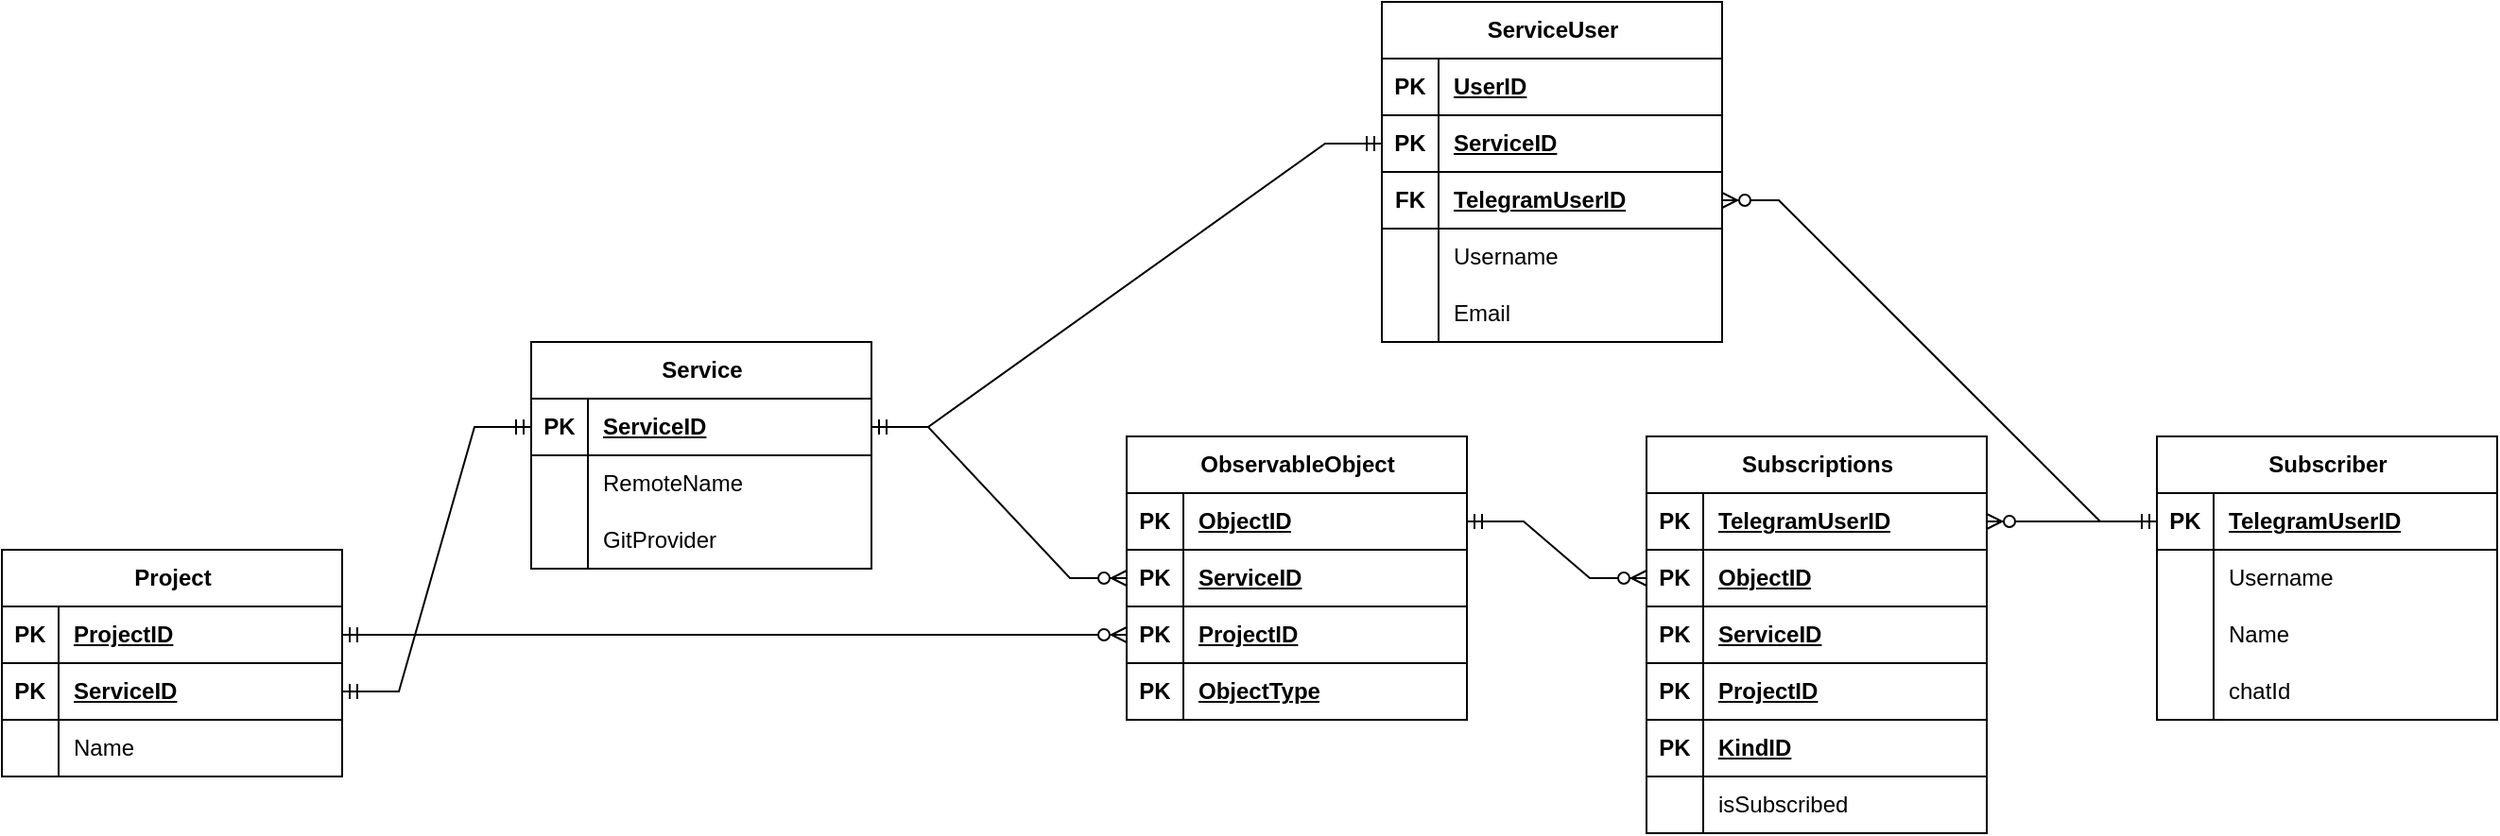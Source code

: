 <mxfile version="26.2.2">
  <diagram id="R2lEEEUBdFMjLlhIrx00" name="Page-1">
    <mxGraphModel dx="1428" dy="841" grid="1" gridSize="10" guides="1" tooltips="1" connect="1" arrows="1" fold="1" page="1" pageScale="1" pageWidth="1654" pageHeight="500" math="0" shadow="0" extFonts="Permanent Marker^https://fonts.googleapis.com/css?family=Permanent+Marker">
      <root>
        <mxCell id="0" />
        <mxCell id="1" parent="0" />
        <mxCell id="gRWNXz6Zee_fJIe8Rk__-1" value="Service" style="shape=table;startSize=30;container=1;collapsible=1;childLayout=tableLayout;fixedRows=1;rowLines=0;fontStyle=1;align=center;resizeLast=1;html=1;" parent="1" vertex="1">
          <mxGeometry x="447" y="210" width="180" height="120" as="geometry" />
        </mxCell>
        <mxCell id="gRWNXz6Zee_fJIe8Rk__-2" value="" style="shape=tableRow;horizontal=0;startSize=0;swimlaneHead=0;swimlaneBody=0;fillColor=none;collapsible=0;dropTarget=0;points=[[0,0.5],[1,0.5]];portConstraint=eastwest;top=0;left=0;right=0;bottom=1;" parent="gRWNXz6Zee_fJIe8Rk__-1" vertex="1">
          <mxGeometry y="30" width="180" height="30" as="geometry" />
        </mxCell>
        <mxCell id="gRWNXz6Zee_fJIe8Rk__-3" value="PK" style="shape=partialRectangle;connectable=0;fillColor=none;top=0;left=0;bottom=0;right=0;fontStyle=1;overflow=hidden;whiteSpace=wrap;html=1;" parent="gRWNXz6Zee_fJIe8Rk__-2" vertex="1">
          <mxGeometry width="30" height="30" as="geometry">
            <mxRectangle width="30" height="30" as="alternateBounds" />
          </mxGeometry>
        </mxCell>
        <mxCell id="gRWNXz6Zee_fJIe8Rk__-4" value="ServiceID" style="shape=partialRectangle;connectable=0;fillColor=none;top=0;left=0;bottom=0;right=0;align=left;spacingLeft=6;fontStyle=5;overflow=hidden;whiteSpace=wrap;html=1;" parent="gRWNXz6Zee_fJIe8Rk__-2" vertex="1">
          <mxGeometry x="30" width="150" height="30" as="geometry">
            <mxRectangle width="150" height="30" as="alternateBounds" />
          </mxGeometry>
        </mxCell>
        <mxCell id="gRWNXz6Zee_fJIe8Rk__-5" value="" style="shape=tableRow;horizontal=0;startSize=0;swimlaneHead=0;swimlaneBody=0;fillColor=none;collapsible=0;dropTarget=0;points=[[0,0.5],[1,0.5]];portConstraint=eastwest;top=0;left=0;right=0;bottom=0;" parent="gRWNXz6Zee_fJIe8Rk__-1" vertex="1">
          <mxGeometry y="60" width="180" height="30" as="geometry" />
        </mxCell>
        <mxCell id="gRWNXz6Zee_fJIe8Rk__-6" value="" style="shape=partialRectangle;connectable=0;fillColor=none;top=0;left=0;bottom=0;right=0;editable=1;overflow=hidden;whiteSpace=wrap;html=1;" parent="gRWNXz6Zee_fJIe8Rk__-5" vertex="1">
          <mxGeometry width="30" height="30" as="geometry">
            <mxRectangle width="30" height="30" as="alternateBounds" />
          </mxGeometry>
        </mxCell>
        <mxCell id="gRWNXz6Zee_fJIe8Rk__-7" value="RemoteName" style="shape=partialRectangle;connectable=0;fillColor=none;top=0;left=0;bottom=0;right=0;align=left;spacingLeft=6;overflow=hidden;whiteSpace=wrap;html=1;" parent="gRWNXz6Zee_fJIe8Rk__-5" vertex="1">
          <mxGeometry x="30" width="150" height="30" as="geometry">
            <mxRectangle width="150" height="30" as="alternateBounds" />
          </mxGeometry>
        </mxCell>
        <mxCell id="5JJE6JdgtN9rh2_Yc2X9-64" style="shape=tableRow;horizontal=0;startSize=0;swimlaneHead=0;swimlaneBody=0;fillColor=none;collapsible=0;dropTarget=0;points=[[0,0.5],[1,0.5]];portConstraint=eastwest;top=0;left=0;right=0;bottom=0;" parent="gRWNXz6Zee_fJIe8Rk__-1" vertex="1">
          <mxGeometry y="90" width="180" height="30" as="geometry" />
        </mxCell>
        <mxCell id="5JJE6JdgtN9rh2_Yc2X9-65" style="shape=partialRectangle;connectable=0;fillColor=none;top=0;left=0;bottom=0;right=0;editable=1;overflow=hidden;whiteSpace=wrap;html=1;" parent="5JJE6JdgtN9rh2_Yc2X9-64" vertex="1">
          <mxGeometry width="30" height="30" as="geometry">
            <mxRectangle width="30" height="30" as="alternateBounds" />
          </mxGeometry>
        </mxCell>
        <mxCell id="5JJE6JdgtN9rh2_Yc2X9-66" value="GitProvider" style="shape=partialRectangle;connectable=0;fillColor=none;top=0;left=0;bottom=0;right=0;align=left;spacingLeft=6;overflow=hidden;whiteSpace=wrap;html=1;" parent="5JJE6JdgtN9rh2_Yc2X9-64" vertex="1">
          <mxGeometry x="30" width="150" height="30" as="geometry">
            <mxRectangle width="150" height="30" as="alternateBounds" />
          </mxGeometry>
        </mxCell>
        <mxCell id="gRWNXz6Zee_fJIe8Rk__-33" value="Subscriber" style="shape=table;startSize=30;container=1;collapsible=1;childLayout=tableLayout;fixedRows=1;rowLines=0;fontStyle=1;align=center;resizeLast=1;html=1;" parent="1" vertex="1">
          <mxGeometry x="1307" y="260" width="180" height="150" as="geometry" />
        </mxCell>
        <mxCell id="gRWNXz6Zee_fJIe8Rk__-34" value="" style="shape=tableRow;horizontal=0;startSize=0;swimlaneHead=0;swimlaneBody=0;fillColor=none;collapsible=0;dropTarget=0;points=[[0,0.5],[1,0.5]];portConstraint=eastwest;top=0;left=0;right=0;bottom=1;" parent="gRWNXz6Zee_fJIe8Rk__-33" vertex="1">
          <mxGeometry y="30" width="180" height="30" as="geometry" />
        </mxCell>
        <mxCell id="gRWNXz6Zee_fJIe8Rk__-35" value="PK" style="shape=partialRectangle;connectable=0;fillColor=none;top=0;left=0;bottom=0;right=0;fontStyle=1;overflow=hidden;whiteSpace=wrap;html=1;" parent="gRWNXz6Zee_fJIe8Rk__-34" vertex="1">
          <mxGeometry width="30" height="30" as="geometry">
            <mxRectangle width="30" height="30" as="alternateBounds" />
          </mxGeometry>
        </mxCell>
        <mxCell id="gRWNXz6Zee_fJIe8Rk__-36" value="TelegramUserID" style="shape=partialRectangle;connectable=0;fillColor=none;top=0;left=0;bottom=0;right=0;align=left;spacingLeft=6;fontStyle=5;overflow=hidden;whiteSpace=wrap;html=1;" parent="gRWNXz6Zee_fJIe8Rk__-34" vertex="1">
          <mxGeometry x="30" width="150" height="30" as="geometry">
            <mxRectangle width="150" height="30" as="alternateBounds" />
          </mxGeometry>
        </mxCell>
        <mxCell id="gRWNXz6Zee_fJIe8Rk__-37" value="" style="shape=tableRow;horizontal=0;startSize=0;swimlaneHead=0;swimlaneBody=0;fillColor=none;collapsible=0;dropTarget=0;points=[[0,0.5],[1,0.5]];portConstraint=eastwest;top=0;left=0;right=0;bottom=0;" parent="gRWNXz6Zee_fJIe8Rk__-33" vertex="1">
          <mxGeometry y="60" width="180" height="30" as="geometry" />
        </mxCell>
        <mxCell id="gRWNXz6Zee_fJIe8Rk__-38" value="" style="shape=partialRectangle;connectable=0;fillColor=none;top=0;left=0;bottom=0;right=0;editable=1;overflow=hidden;whiteSpace=wrap;html=1;" parent="gRWNXz6Zee_fJIe8Rk__-37" vertex="1">
          <mxGeometry width="30" height="30" as="geometry">
            <mxRectangle width="30" height="30" as="alternateBounds" />
          </mxGeometry>
        </mxCell>
        <mxCell id="gRWNXz6Zee_fJIe8Rk__-39" value="Username" style="shape=partialRectangle;connectable=0;fillColor=none;top=0;left=0;bottom=0;right=0;align=left;spacingLeft=6;overflow=hidden;whiteSpace=wrap;html=1;" parent="gRWNXz6Zee_fJIe8Rk__-37" vertex="1">
          <mxGeometry x="30" width="150" height="30" as="geometry">
            <mxRectangle width="150" height="30" as="alternateBounds" />
          </mxGeometry>
        </mxCell>
        <mxCell id="gRWNXz6Zee_fJIe8Rk__-68" style="shape=tableRow;horizontal=0;startSize=0;swimlaneHead=0;swimlaneBody=0;fillColor=none;collapsible=0;dropTarget=0;points=[[0,0.5],[1,0.5]];portConstraint=eastwest;top=0;left=0;right=0;bottom=0;" parent="gRWNXz6Zee_fJIe8Rk__-33" vertex="1">
          <mxGeometry y="90" width="180" height="30" as="geometry" />
        </mxCell>
        <mxCell id="gRWNXz6Zee_fJIe8Rk__-69" style="shape=partialRectangle;connectable=0;fillColor=none;top=0;left=0;bottom=0;right=0;editable=1;overflow=hidden;whiteSpace=wrap;html=1;" parent="gRWNXz6Zee_fJIe8Rk__-68" vertex="1">
          <mxGeometry width="30" height="30" as="geometry">
            <mxRectangle width="30" height="30" as="alternateBounds" />
          </mxGeometry>
        </mxCell>
        <mxCell id="gRWNXz6Zee_fJIe8Rk__-70" value="Name" style="shape=partialRectangle;connectable=0;fillColor=none;top=0;left=0;bottom=0;right=0;align=left;spacingLeft=6;overflow=hidden;whiteSpace=wrap;html=1;" parent="gRWNXz6Zee_fJIe8Rk__-68" vertex="1">
          <mxGeometry x="30" width="150" height="30" as="geometry">
            <mxRectangle width="150" height="30" as="alternateBounds" />
          </mxGeometry>
        </mxCell>
        <mxCell id="5JJE6JdgtN9rh2_Yc2X9-1" style="shape=tableRow;horizontal=0;startSize=0;swimlaneHead=0;swimlaneBody=0;fillColor=none;collapsible=0;dropTarget=0;points=[[0,0.5],[1,0.5]];portConstraint=eastwest;top=0;left=0;right=0;bottom=0;" parent="gRWNXz6Zee_fJIe8Rk__-33" vertex="1">
          <mxGeometry y="120" width="180" height="30" as="geometry" />
        </mxCell>
        <mxCell id="5JJE6JdgtN9rh2_Yc2X9-2" style="shape=partialRectangle;connectable=0;fillColor=none;top=0;left=0;bottom=0;right=0;editable=1;overflow=hidden;whiteSpace=wrap;html=1;" parent="5JJE6JdgtN9rh2_Yc2X9-1" vertex="1">
          <mxGeometry width="30" height="30" as="geometry">
            <mxRectangle width="30" height="30" as="alternateBounds" />
          </mxGeometry>
        </mxCell>
        <mxCell id="5JJE6JdgtN9rh2_Yc2X9-3" value="chatId" style="shape=partialRectangle;connectable=0;fillColor=none;top=0;left=0;bottom=0;right=0;align=left;spacingLeft=6;overflow=hidden;whiteSpace=wrap;html=1;" parent="5JJE6JdgtN9rh2_Yc2X9-1" vertex="1">
          <mxGeometry x="30" width="150" height="30" as="geometry">
            <mxRectangle width="150" height="30" as="alternateBounds" />
          </mxGeometry>
        </mxCell>
        <mxCell id="5JJE6JdgtN9rh2_Yc2X9-42" value="ObservableObject" style="shape=table;startSize=30;container=1;collapsible=1;childLayout=tableLayout;fixedRows=1;rowLines=0;fontStyle=1;align=center;resizeLast=1;html=1;" parent="1" vertex="1">
          <mxGeometry x="762" y="260" width="180" height="150" as="geometry" />
        </mxCell>
        <mxCell id="5JJE6JdgtN9rh2_Yc2X9-43" value="" style="shape=tableRow;horizontal=0;startSize=0;swimlaneHead=0;swimlaneBody=0;fillColor=none;collapsible=0;dropTarget=0;points=[[0,0.5],[1,0.5]];portConstraint=eastwest;top=0;left=0;right=0;bottom=1;" parent="5JJE6JdgtN9rh2_Yc2X9-42" vertex="1">
          <mxGeometry y="30" width="180" height="30" as="geometry" />
        </mxCell>
        <mxCell id="5JJE6JdgtN9rh2_Yc2X9-44" value="PK" style="shape=partialRectangle;connectable=0;fillColor=none;top=0;left=0;bottom=0;right=0;fontStyle=1;overflow=hidden;whiteSpace=wrap;html=1;" parent="5JJE6JdgtN9rh2_Yc2X9-43" vertex="1">
          <mxGeometry width="30" height="30" as="geometry">
            <mxRectangle width="30" height="30" as="alternateBounds" />
          </mxGeometry>
        </mxCell>
        <mxCell id="5JJE6JdgtN9rh2_Yc2X9-45" value="ObjectID" style="shape=partialRectangle;connectable=0;fillColor=none;top=0;left=0;bottom=0;right=0;align=left;spacingLeft=6;fontStyle=5;overflow=hidden;whiteSpace=wrap;html=1;" parent="5JJE6JdgtN9rh2_Yc2X9-43" vertex="1">
          <mxGeometry x="30" width="150" height="30" as="geometry">
            <mxRectangle width="150" height="30" as="alternateBounds" />
          </mxGeometry>
        </mxCell>
        <mxCell id="5JJE6JdgtN9rh2_Yc2X9-55" style="shape=tableRow;horizontal=0;startSize=0;swimlaneHead=0;swimlaneBody=0;fillColor=none;collapsible=0;dropTarget=0;points=[[0,0.5],[1,0.5]];portConstraint=eastwest;top=0;left=0;right=0;bottom=1;" parent="5JJE6JdgtN9rh2_Yc2X9-42" vertex="1">
          <mxGeometry y="60" width="180" height="30" as="geometry" />
        </mxCell>
        <mxCell id="5JJE6JdgtN9rh2_Yc2X9-56" value="PK" style="shape=partialRectangle;connectable=0;fillColor=none;top=0;left=0;bottom=0;right=0;fontStyle=1;overflow=hidden;whiteSpace=wrap;html=1;" parent="5JJE6JdgtN9rh2_Yc2X9-55" vertex="1">
          <mxGeometry width="30" height="30" as="geometry">
            <mxRectangle width="30" height="30" as="alternateBounds" />
          </mxGeometry>
        </mxCell>
        <mxCell id="5JJE6JdgtN9rh2_Yc2X9-57" value="ServiceID" style="shape=partialRectangle;connectable=0;fillColor=none;top=0;left=0;bottom=0;right=0;align=left;spacingLeft=6;fontStyle=5;overflow=hidden;whiteSpace=wrap;html=1;" parent="5JJE6JdgtN9rh2_Yc2X9-55" vertex="1">
          <mxGeometry x="30" width="150" height="30" as="geometry">
            <mxRectangle width="150" height="30" as="alternateBounds" />
          </mxGeometry>
        </mxCell>
        <mxCell id="5JJE6JdgtN9rh2_Yc2X9-58" style="shape=tableRow;horizontal=0;startSize=0;swimlaneHead=0;swimlaneBody=0;fillColor=none;collapsible=0;dropTarget=0;points=[[0,0.5],[1,0.5]];portConstraint=eastwest;top=0;left=0;right=0;bottom=1;" parent="5JJE6JdgtN9rh2_Yc2X9-42" vertex="1">
          <mxGeometry y="90" width="180" height="30" as="geometry" />
        </mxCell>
        <mxCell id="5JJE6JdgtN9rh2_Yc2X9-59" value="PK" style="shape=partialRectangle;connectable=0;fillColor=none;top=0;left=0;bottom=0;right=0;fontStyle=1;overflow=hidden;whiteSpace=wrap;html=1;" parent="5JJE6JdgtN9rh2_Yc2X9-58" vertex="1">
          <mxGeometry width="30" height="30" as="geometry">
            <mxRectangle width="30" height="30" as="alternateBounds" />
          </mxGeometry>
        </mxCell>
        <mxCell id="5JJE6JdgtN9rh2_Yc2X9-60" value="ProjectID" style="shape=partialRectangle;connectable=0;fillColor=none;top=0;left=0;bottom=0;right=0;align=left;spacingLeft=6;fontStyle=5;overflow=hidden;whiteSpace=wrap;html=1;" parent="5JJE6JdgtN9rh2_Yc2X9-58" vertex="1">
          <mxGeometry x="30" width="150" height="30" as="geometry">
            <mxRectangle width="150" height="30" as="alternateBounds" />
          </mxGeometry>
        </mxCell>
        <mxCell id="5JJE6JdgtN9rh2_Yc2X9-61" style="shape=tableRow;horizontal=0;startSize=0;swimlaneHead=0;swimlaneBody=0;fillColor=none;collapsible=0;dropTarget=0;points=[[0,0.5],[1,0.5]];portConstraint=eastwest;top=0;left=0;right=0;bottom=1;" parent="5JJE6JdgtN9rh2_Yc2X9-42" vertex="1">
          <mxGeometry y="120" width="180" height="30" as="geometry" />
        </mxCell>
        <mxCell id="5JJE6JdgtN9rh2_Yc2X9-62" value="PK" style="shape=partialRectangle;connectable=0;fillColor=none;top=0;left=0;bottom=0;right=0;fontStyle=1;overflow=hidden;whiteSpace=wrap;html=1;" parent="5JJE6JdgtN9rh2_Yc2X9-61" vertex="1">
          <mxGeometry width="30" height="30" as="geometry">
            <mxRectangle width="30" height="30" as="alternateBounds" />
          </mxGeometry>
        </mxCell>
        <mxCell id="5JJE6JdgtN9rh2_Yc2X9-63" value="ObjectType" style="shape=partialRectangle;connectable=0;fillColor=none;top=0;left=0;bottom=0;right=0;align=left;spacingLeft=6;fontStyle=5;overflow=hidden;whiteSpace=wrap;html=1;" parent="5JJE6JdgtN9rh2_Yc2X9-61" vertex="1">
          <mxGeometry x="30" width="150" height="30" as="geometry">
            <mxRectangle width="150" height="30" as="alternateBounds" />
          </mxGeometry>
        </mxCell>
        <mxCell id="5JJE6JdgtN9rh2_Yc2X9-80" value="Project" style="shape=table;startSize=30;container=1;collapsible=1;childLayout=tableLayout;fixedRows=1;rowLines=0;fontStyle=1;align=center;resizeLast=1;html=1;" parent="1" vertex="1">
          <mxGeometry x="167" y="320" width="180" height="120" as="geometry" />
        </mxCell>
        <mxCell id="5JJE6JdgtN9rh2_Yc2X9-81" value="" style="shape=tableRow;horizontal=0;startSize=0;swimlaneHead=0;swimlaneBody=0;fillColor=none;collapsible=0;dropTarget=0;points=[[0,0.5],[1,0.5]];portConstraint=eastwest;top=0;left=0;right=0;bottom=1;" parent="5JJE6JdgtN9rh2_Yc2X9-80" vertex="1">
          <mxGeometry y="30" width="180" height="30" as="geometry" />
        </mxCell>
        <mxCell id="5JJE6JdgtN9rh2_Yc2X9-82" value="PK" style="shape=partialRectangle;connectable=0;fillColor=none;top=0;left=0;bottom=0;right=0;fontStyle=1;overflow=hidden;whiteSpace=wrap;html=1;" parent="5JJE6JdgtN9rh2_Yc2X9-81" vertex="1">
          <mxGeometry width="30" height="30" as="geometry">
            <mxRectangle width="30" height="30" as="alternateBounds" />
          </mxGeometry>
        </mxCell>
        <mxCell id="5JJE6JdgtN9rh2_Yc2X9-83" value="ProjectID" style="shape=partialRectangle;connectable=0;fillColor=none;top=0;left=0;bottom=0;right=0;align=left;spacingLeft=6;fontStyle=5;overflow=hidden;whiteSpace=wrap;html=1;" parent="5JJE6JdgtN9rh2_Yc2X9-81" vertex="1">
          <mxGeometry x="30" width="150" height="30" as="geometry">
            <mxRectangle width="150" height="30" as="alternateBounds" />
          </mxGeometry>
        </mxCell>
        <mxCell id="5JJE6JdgtN9rh2_Yc2X9-115" style="shape=tableRow;horizontal=0;startSize=0;swimlaneHead=0;swimlaneBody=0;fillColor=none;collapsible=0;dropTarget=0;points=[[0,0.5],[1,0.5]];portConstraint=eastwest;top=0;left=0;right=0;bottom=1;" parent="5JJE6JdgtN9rh2_Yc2X9-80" vertex="1">
          <mxGeometry y="60" width="180" height="30" as="geometry" />
        </mxCell>
        <mxCell id="5JJE6JdgtN9rh2_Yc2X9-116" value="PK" style="shape=partialRectangle;connectable=0;fillColor=none;top=0;left=0;bottom=0;right=0;fontStyle=1;overflow=hidden;whiteSpace=wrap;html=1;" parent="5JJE6JdgtN9rh2_Yc2X9-115" vertex="1">
          <mxGeometry width="30" height="30" as="geometry">
            <mxRectangle width="30" height="30" as="alternateBounds" />
          </mxGeometry>
        </mxCell>
        <mxCell id="5JJE6JdgtN9rh2_Yc2X9-117" value="ServiceID" style="shape=partialRectangle;connectable=0;fillColor=none;top=0;left=0;bottom=0;right=0;align=left;spacingLeft=6;fontStyle=5;overflow=hidden;whiteSpace=wrap;html=1;" parent="5JJE6JdgtN9rh2_Yc2X9-115" vertex="1">
          <mxGeometry x="30" width="150" height="30" as="geometry">
            <mxRectangle width="150" height="30" as="alternateBounds" />
          </mxGeometry>
        </mxCell>
        <mxCell id="5JJE6JdgtN9rh2_Yc2X9-84" value="" style="shape=tableRow;horizontal=0;startSize=0;swimlaneHead=0;swimlaneBody=0;fillColor=none;collapsible=0;dropTarget=0;points=[[0,0.5],[1,0.5]];portConstraint=eastwest;top=0;left=0;right=0;bottom=0;" parent="5JJE6JdgtN9rh2_Yc2X9-80" vertex="1">
          <mxGeometry y="90" width="180" height="30" as="geometry" />
        </mxCell>
        <mxCell id="5JJE6JdgtN9rh2_Yc2X9-85" value="" style="shape=partialRectangle;connectable=0;fillColor=none;top=0;left=0;bottom=0;right=0;editable=1;overflow=hidden;whiteSpace=wrap;html=1;" parent="5JJE6JdgtN9rh2_Yc2X9-84" vertex="1">
          <mxGeometry width="30" height="30" as="geometry">
            <mxRectangle width="30" height="30" as="alternateBounds" />
          </mxGeometry>
        </mxCell>
        <mxCell id="5JJE6JdgtN9rh2_Yc2X9-86" value="Name" style="shape=partialRectangle;connectable=0;fillColor=none;top=0;left=0;bottom=0;right=0;align=left;spacingLeft=6;overflow=hidden;whiteSpace=wrap;html=1;" parent="5JJE6JdgtN9rh2_Yc2X9-84" vertex="1">
          <mxGeometry x="30" width="150" height="30" as="geometry">
            <mxRectangle width="150" height="30" as="alternateBounds" />
          </mxGeometry>
        </mxCell>
        <mxCell id="5JJE6JdgtN9rh2_Yc2X9-93" value="" style="edgeStyle=entityRelationEdgeStyle;fontSize=12;html=1;endArrow=ERzeroToMany;startArrow=ERmandOne;rounded=0;exitX=1;exitY=0.5;exitDx=0;exitDy=0;entryX=0;entryY=0.5;entryDx=0;entryDy=0;" parent="1" source="gRWNXz6Zee_fJIe8Rk__-2" target="5JJE6JdgtN9rh2_Yc2X9-55" edge="1">
          <mxGeometry width="100" height="100" relative="1" as="geometry">
            <mxPoint x="662" y="500" as="sourcePoint" />
            <mxPoint x="692" y="290" as="targetPoint" />
          </mxGeometry>
        </mxCell>
        <mxCell id="5JJE6JdgtN9rh2_Yc2X9-94" value="" style="edgeStyle=entityRelationEdgeStyle;fontSize=12;html=1;endArrow=ERzeroToMany;startArrow=ERmandOne;rounded=0;exitX=1;exitY=0.5;exitDx=0;exitDy=0;entryX=0;entryY=0.5;entryDx=0;entryDy=0;" parent="1" source="5JJE6JdgtN9rh2_Yc2X9-81" target="5JJE6JdgtN9rh2_Yc2X9-58" edge="1">
          <mxGeometry width="100" height="100" relative="1" as="geometry">
            <mxPoint x="637" y="165" as="sourcePoint" />
            <mxPoint x="772" y="345" as="targetPoint" />
            <Array as="points">
              <mxPoint x="712" y="330" />
            </Array>
          </mxGeometry>
        </mxCell>
        <mxCell id="5JJE6JdgtN9rh2_Yc2X9-97" value="Subscriptions" style="shape=table;startSize=30;container=1;collapsible=1;childLayout=tableLayout;fixedRows=1;rowLines=0;fontStyle=1;align=center;resizeLast=1;html=1;" parent="1" vertex="1">
          <mxGeometry x="1037" y="260" width="180" height="210" as="geometry" />
        </mxCell>
        <mxCell id="5JJE6JdgtN9rh2_Yc2X9-98" value="" style="shape=tableRow;horizontal=0;startSize=0;swimlaneHead=0;swimlaneBody=0;fillColor=none;collapsible=0;dropTarget=0;points=[[0,0.5],[1,0.5]];portConstraint=eastwest;top=0;left=0;right=0;bottom=1;" parent="5JJE6JdgtN9rh2_Yc2X9-97" vertex="1">
          <mxGeometry y="30" width="180" height="30" as="geometry" />
        </mxCell>
        <mxCell id="5JJE6JdgtN9rh2_Yc2X9-99" value="PK" style="shape=partialRectangle;connectable=0;fillColor=none;top=0;left=0;bottom=0;right=0;fontStyle=1;overflow=hidden;whiteSpace=wrap;html=1;" parent="5JJE6JdgtN9rh2_Yc2X9-98" vertex="1">
          <mxGeometry width="30" height="30" as="geometry">
            <mxRectangle width="30" height="30" as="alternateBounds" />
          </mxGeometry>
        </mxCell>
        <mxCell id="5JJE6JdgtN9rh2_Yc2X9-100" value="TelegramUserID" style="shape=partialRectangle;connectable=0;fillColor=none;top=0;left=0;bottom=0;right=0;align=left;spacingLeft=6;fontStyle=5;overflow=hidden;whiteSpace=wrap;html=1;" parent="5JJE6JdgtN9rh2_Yc2X9-98" vertex="1">
          <mxGeometry x="30" width="150" height="30" as="geometry">
            <mxRectangle width="150" height="30" as="alternateBounds" />
          </mxGeometry>
        </mxCell>
        <mxCell id="5JJE6JdgtN9rh2_Yc2X9-110" style="shape=tableRow;horizontal=0;startSize=0;swimlaneHead=0;swimlaneBody=0;fillColor=none;collapsible=0;dropTarget=0;points=[[0,0.5],[1,0.5]];portConstraint=eastwest;top=0;left=0;right=0;bottom=1;" parent="5JJE6JdgtN9rh2_Yc2X9-97" vertex="1">
          <mxGeometry y="60" width="180" height="30" as="geometry" />
        </mxCell>
        <mxCell id="5JJE6JdgtN9rh2_Yc2X9-111" value="PK" style="shape=partialRectangle;connectable=0;fillColor=none;top=0;left=0;bottom=0;right=0;fontStyle=1;overflow=hidden;whiteSpace=wrap;html=1;" parent="5JJE6JdgtN9rh2_Yc2X9-110" vertex="1">
          <mxGeometry width="30" height="30" as="geometry">
            <mxRectangle width="30" height="30" as="alternateBounds" />
          </mxGeometry>
        </mxCell>
        <mxCell id="5JJE6JdgtN9rh2_Yc2X9-112" value="ObjectID" style="shape=partialRectangle;connectable=0;fillColor=none;top=0;left=0;bottom=0;right=0;align=left;spacingLeft=6;fontStyle=5;overflow=hidden;whiteSpace=wrap;html=1;" parent="5JJE6JdgtN9rh2_Yc2X9-110" vertex="1">
          <mxGeometry x="30" width="150" height="30" as="geometry">
            <mxRectangle width="150" height="30" as="alternateBounds" />
          </mxGeometry>
        </mxCell>
        <mxCell id="97o00h494jcnE3MN54NZ-23" style="shape=tableRow;horizontal=0;startSize=0;swimlaneHead=0;swimlaneBody=0;fillColor=none;collapsible=0;dropTarget=0;points=[[0,0.5],[1,0.5]];portConstraint=eastwest;top=0;left=0;right=0;bottom=1;" parent="5JJE6JdgtN9rh2_Yc2X9-97" vertex="1">
          <mxGeometry y="90" width="180" height="30" as="geometry" />
        </mxCell>
        <mxCell id="97o00h494jcnE3MN54NZ-24" value="PK" style="shape=partialRectangle;connectable=0;fillColor=none;top=0;left=0;bottom=0;right=0;fontStyle=1;overflow=hidden;whiteSpace=wrap;html=1;" parent="97o00h494jcnE3MN54NZ-23" vertex="1">
          <mxGeometry width="30" height="30" as="geometry">
            <mxRectangle width="30" height="30" as="alternateBounds" />
          </mxGeometry>
        </mxCell>
        <mxCell id="97o00h494jcnE3MN54NZ-25" value="ServiceID" style="shape=partialRectangle;connectable=0;fillColor=none;top=0;left=0;bottom=0;right=0;align=left;spacingLeft=6;fontStyle=5;overflow=hidden;whiteSpace=wrap;html=1;" parent="97o00h494jcnE3MN54NZ-23" vertex="1">
          <mxGeometry x="30" width="150" height="30" as="geometry">
            <mxRectangle width="150" height="30" as="alternateBounds" />
          </mxGeometry>
        </mxCell>
        <mxCell id="97o00h494jcnE3MN54NZ-26" style="shape=tableRow;horizontal=0;startSize=0;swimlaneHead=0;swimlaneBody=0;fillColor=none;collapsible=0;dropTarget=0;points=[[0,0.5],[1,0.5]];portConstraint=eastwest;top=0;left=0;right=0;bottom=1;" parent="5JJE6JdgtN9rh2_Yc2X9-97" vertex="1">
          <mxGeometry y="120" width="180" height="30" as="geometry" />
        </mxCell>
        <mxCell id="97o00h494jcnE3MN54NZ-27" value="PK" style="shape=partialRectangle;connectable=0;fillColor=none;top=0;left=0;bottom=0;right=0;fontStyle=1;overflow=hidden;whiteSpace=wrap;html=1;" parent="97o00h494jcnE3MN54NZ-26" vertex="1">
          <mxGeometry width="30" height="30" as="geometry">
            <mxRectangle width="30" height="30" as="alternateBounds" />
          </mxGeometry>
        </mxCell>
        <mxCell id="97o00h494jcnE3MN54NZ-28" value="ProjectID" style="shape=partialRectangle;connectable=0;fillColor=none;top=0;left=0;bottom=0;right=0;align=left;spacingLeft=6;fontStyle=5;overflow=hidden;whiteSpace=wrap;html=1;" parent="97o00h494jcnE3MN54NZ-26" vertex="1">
          <mxGeometry x="30" width="150" height="30" as="geometry">
            <mxRectangle width="150" height="30" as="alternateBounds" />
          </mxGeometry>
        </mxCell>
        <mxCell id="97o00h494jcnE3MN54NZ-29" style="shape=tableRow;horizontal=0;startSize=0;swimlaneHead=0;swimlaneBody=0;fillColor=none;collapsible=0;dropTarget=0;points=[[0,0.5],[1,0.5]];portConstraint=eastwest;top=0;left=0;right=0;bottom=1;" parent="5JJE6JdgtN9rh2_Yc2X9-97" vertex="1">
          <mxGeometry y="150" width="180" height="30" as="geometry" />
        </mxCell>
        <mxCell id="97o00h494jcnE3MN54NZ-30" value="PK" style="shape=partialRectangle;connectable=0;fillColor=none;top=0;left=0;bottom=0;right=0;fontStyle=1;overflow=hidden;whiteSpace=wrap;html=1;" parent="97o00h494jcnE3MN54NZ-29" vertex="1">
          <mxGeometry width="30" height="30" as="geometry">
            <mxRectangle width="30" height="30" as="alternateBounds" />
          </mxGeometry>
        </mxCell>
        <mxCell id="97o00h494jcnE3MN54NZ-31" value="KindID" style="shape=partialRectangle;connectable=0;fillColor=none;top=0;left=0;bottom=0;right=0;align=left;spacingLeft=6;fontStyle=5;overflow=hidden;whiteSpace=wrap;html=1;" parent="97o00h494jcnE3MN54NZ-29" vertex="1">
          <mxGeometry x="30" width="150" height="30" as="geometry">
            <mxRectangle width="150" height="30" as="alternateBounds" />
          </mxGeometry>
        </mxCell>
        <mxCell id="5JJE6JdgtN9rh2_Yc2X9-107" value="" style="shape=tableRow;horizontal=0;startSize=0;swimlaneHead=0;swimlaneBody=0;fillColor=none;collapsible=0;dropTarget=0;points=[[0,0.5],[1,0.5]];portConstraint=eastwest;top=0;left=0;right=0;bottom=0;" parent="5JJE6JdgtN9rh2_Yc2X9-97" vertex="1">
          <mxGeometry y="180" width="180" height="30" as="geometry" />
        </mxCell>
        <mxCell id="5JJE6JdgtN9rh2_Yc2X9-108" value="" style="shape=partialRectangle;connectable=0;fillColor=none;top=0;left=0;bottom=0;right=0;editable=1;overflow=hidden;whiteSpace=wrap;html=1;" parent="5JJE6JdgtN9rh2_Yc2X9-107" vertex="1">
          <mxGeometry width="30" height="30" as="geometry">
            <mxRectangle width="30" height="30" as="alternateBounds" />
          </mxGeometry>
        </mxCell>
        <mxCell id="5JJE6JdgtN9rh2_Yc2X9-109" value="isSubscribed" style="shape=partialRectangle;connectable=0;fillColor=none;top=0;left=0;bottom=0;right=0;align=left;spacingLeft=6;overflow=hidden;whiteSpace=wrap;html=1;" parent="5JJE6JdgtN9rh2_Yc2X9-107" vertex="1">
          <mxGeometry x="30" width="150" height="30" as="geometry">
            <mxRectangle width="150" height="30" as="alternateBounds" />
          </mxGeometry>
        </mxCell>
        <mxCell id="5JJE6JdgtN9rh2_Yc2X9-113" value="" style="edgeStyle=entityRelationEdgeStyle;fontSize=12;html=1;endArrow=ERzeroToMany;startArrow=ERmandOne;rounded=0;exitX=1;exitY=0.5;exitDx=0;exitDy=0;entryX=0;entryY=0.5;entryDx=0;entryDy=0;" parent="1" source="5JJE6JdgtN9rh2_Yc2X9-43" target="5JJE6JdgtN9rh2_Yc2X9-110" edge="1">
          <mxGeometry width="100" height="100" relative="1" as="geometry">
            <mxPoint x="987" y="390" as="sourcePoint" />
            <mxPoint x="1122" y="570" as="targetPoint" />
          </mxGeometry>
        </mxCell>
        <mxCell id="5JJE6JdgtN9rh2_Yc2X9-114" value="" style="edgeStyle=entityRelationEdgeStyle;fontSize=12;html=1;endArrow=ERzeroToMany;startArrow=ERmandOne;rounded=0;exitX=0;exitY=0.5;exitDx=0;exitDy=0;entryX=1;entryY=0.5;entryDx=0;entryDy=0;" parent="1" source="gRWNXz6Zee_fJIe8Rk__-34" target="5JJE6JdgtN9rh2_Yc2X9-98" edge="1">
          <mxGeometry width="100" height="100" relative="1" as="geometry">
            <mxPoint x="1122" y="470" as="sourcePoint" />
            <mxPoint x="1217" y="500" as="targetPoint" />
          </mxGeometry>
        </mxCell>
        <mxCell id="5JJE6JdgtN9rh2_Yc2X9-119" value="" style="edgeStyle=entityRelationEdgeStyle;fontSize=12;html=1;endArrow=ERmandOne;startArrow=ERmandOne;rounded=0;entryX=0;entryY=0.5;entryDx=0;entryDy=0;exitX=1;exitY=0.5;exitDx=0;exitDy=0;" parent="1" source="5JJE6JdgtN9rh2_Yc2X9-115" target="gRWNXz6Zee_fJIe8Rk__-2" edge="1">
          <mxGeometry width="100" height="100" relative="1" as="geometry">
            <mxPoint x="347" y="350" as="sourcePoint" />
            <mxPoint x="417" y="220" as="targetPoint" />
          </mxGeometry>
        </mxCell>
        <mxCell id="97o00h494jcnE3MN54NZ-1" value="ServiceUser" style="shape=table;startSize=30;container=1;collapsible=1;childLayout=tableLayout;fixedRows=1;rowLines=0;fontStyle=1;align=center;resizeLast=1;html=1;" parent="1" vertex="1">
          <mxGeometry x="897" y="30" width="180" height="180" as="geometry" />
        </mxCell>
        <mxCell id="97o00h494jcnE3MN54NZ-2" value="" style="shape=tableRow;horizontal=0;startSize=0;swimlaneHead=0;swimlaneBody=0;fillColor=none;collapsible=0;dropTarget=0;points=[[0,0.5],[1,0.5]];portConstraint=eastwest;top=0;left=0;right=0;bottom=1;" parent="97o00h494jcnE3MN54NZ-1" vertex="1">
          <mxGeometry y="30" width="180" height="30" as="geometry" />
        </mxCell>
        <mxCell id="97o00h494jcnE3MN54NZ-3" value="PK" style="shape=partialRectangle;connectable=0;fillColor=none;top=0;left=0;bottom=0;right=0;fontStyle=1;overflow=hidden;whiteSpace=wrap;html=1;" parent="97o00h494jcnE3MN54NZ-2" vertex="1">
          <mxGeometry width="30" height="30" as="geometry">
            <mxRectangle width="30" height="30" as="alternateBounds" />
          </mxGeometry>
        </mxCell>
        <mxCell id="97o00h494jcnE3MN54NZ-4" value="UserID" style="shape=partialRectangle;connectable=0;fillColor=none;top=0;left=0;bottom=0;right=0;align=left;spacingLeft=6;fontStyle=5;overflow=hidden;whiteSpace=wrap;html=1;" parent="97o00h494jcnE3MN54NZ-2" vertex="1">
          <mxGeometry x="30" width="150" height="30" as="geometry">
            <mxRectangle width="150" height="30" as="alternateBounds" />
          </mxGeometry>
        </mxCell>
        <mxCell id="97o00h494jcnE3MN54NZ-14" style="shape=tableRow;horizontal=0;startSize=0;swimlaneHead=0;swimlaneBody=0;fillColor=none;collapsible=0;dropTarget=0;points=[[0,0.5],[1,0.5]];portConstraint=eastwest;top=0;left=0;right=0;bottom=1;" parent="97o00h494jcnE3MN54NZ-1" vertex="1">
          <mxGeometry y="60" width="180" height="30" as="geometry" />
        </mxCell>
        <mxCell id="97o00h494jcnE3MN54NZ-15" value="PK" style="shape=partialRectangle;connectable=0;fillColor=none;top=0;left=0;bottom=0;right=0;fontStyle=1;overflow=hidden;whiteSpace=wrap;html=1;" parent="97o00h494jcnE3MN54NZ-14" vertex="1">
          <mxGeometry width="30" height="30" as="geometry">
            <mxRectangle width="30" height="30" as="alternateBounds" />
          </mxGeometry>
        </mxCell>
        <mxCell id="97o00h494jcnE3MN54NZ-16" value="ServiceID" style="shape=partialRectangle;connectable=0;fillColor=none;top=0;left=0;bottom=0;right=0;align=left;spacingLeft=6;fontStyle=5;overflow=hidden;whiteSpace=wrap;html=1;" parent="97o00h494jcnE3MN54NZ-14" vertex="1">
          <mxGeometry x="30" width="150" height="30" as="geometry">
            <mxRectangle width="150" height="30" as="alternateBounds" />
          </mxGeometry>
        </mxCell>
        <mxCell id="97o00h494jcnE3MN54NZ-17" style="shape=tableRow;horizontal=0;startSize=0;swimlaneHead=0;swimlaneBody=0;fillColor=none;collapsible=0;dropTarget=0;points=[[0,0.5],[1,0.5]];portConstraint=eastwest;top=0;left=0;right=0;bottom=1;" parent="97o00h494jcnE3MN54NZ-1" vertex="1">
          <mxGeometry y="90" width="180" height="30" as="geometry" />
        </mxCell>
        <mxCell id="97o00h494jcnE3MN54NZ-18" value="FK" style="shape=partialRectangle;connectable=0;fillColor=none;top=0;left=0;bottom=0;right=0;fontStyle=1;overflow=hidden;whiteSpace=wrap;html=1;" parent="97o00h494jcnE3MN54NZ-17" vertex="1">
          <mxGeometry width="30" height="30" as="geometry">
            <mxRectangle width="30" height="30" as="alternateBounds" />
          </mxGeometry>
        </mxCell>
        <mxCell id="97o00h494jcnE3MN54NZ-19" value="TelegramUserID" style="shape=partialRectangle;connectable=0;fillColor=none;top=0;left=0;bottom=0;right=0;align=left;spacingLeft=6;fontStyle=5;overflow=hidden;whiteSpace=wrap;html=1;" parent="97o00h494jcnE3MN54NZ-17" vertex="1">
          <mxGeometry x="30" width="150" height="30" as="geometry">
            <mxRectangle width="150" height="30" as="alternateBounds" />
          </mxGeometry>
        </mxCell>
        <mxCell id="97o00h494jcnE3MN54NZ-5" value="" style="shape=tableRow;horizontal=0;startSize=0;swimlaneHead=0;swimlaneBody=0;fillColor=none;collapsible=0;dropTarget=0;points=[[0,0.5],[1,0.5]];portConstraint=eastwest;top=0;left=0;right=0;bottom=0;" parent="97o00h494jcnE3MN54NZ-1" vertex="1">
          <mxGeometry y="120" width="180" height="30" as="geometry" />
        </mxCell>
        <mxCell id="97o00h494jcnE3MN54NZ-6" value="" style="shape=partialRectangle;connectable=0;fillColor=none;top=0;left=0;bottom=0;right=0;editable=1;overflow=hidden;whiteSpace=wrap;html=1;" parent="97o00h494jcnE3MN54NZ-5" vertex="1">
          <mxGeometry width="30" height="30" as="geometry">
            <mxRectangle width="30" height="30" as="alternateBounds" />
          </mxGeometry>
        </mxCell>
        <mxCell id="97o00h494jcnE3MN54NZ-7" value="Username" style="shape=partialRectangle;connectable=0;fillColor=none;top=0;left=0;bottom=0;right=0;align=left;spacingLeft=6;overflow=hidden;whiteSpace=wrap;html=1;" parent="97o00h494jcnE3MN54NZ-5" vertex="1">
          <mxGeometry x="30" width="150" height="30" as="geometry">
            <mxRectangle width="150" height="30" as="alternateBounds" />
          </mxGeometry>
        </mxCell>
        <mxCell id="97o00h494jcnE3MN54NZ-8" value="" style="shape=tableRow;horizontal=0;startSize=0;swimlaneHead=0;swimlaneBody=0;fillColor=none;collapsible=0;dropTarget=0;points=[[0,0.5],[1,0.5]];portConstraint=eastwest;top=0;left=0;right=0;bottom=0;" parent="97o00h494jcnE3MN54NZ-1" vertex="1">
          <mxGeometry y="150" width="180" height="30" as="geometry" />
        </mxCell>
        <mxCell id="97o00h494jcnE3MN54NZ-9" value="" style="shape=partialRectangle;connectable=0;fillColor=none;top=0;left=0;bottom=0;right=0;editable=1;overflow=hidden;whiteSpace=wrap;html=1;" parent="97o00h494jcnE3MN54NZ-8" vertex="1">
          <mxGeometry width="30" height="30" as="geometry">
            <mxRectangle width="30" height="30" as="alternateBounds" />
          </mxGeometry>
        </mxCell>
        <mxCell id="97o00h494jcnE3MN54NZ-10" value="Email" style="shape=partialRectangle;connectable=0;fillColor=none;top=0;left=0;bottom=0;right=0;align=left;spacingLeft=6;overflow=hidden;whiteSpace=wrap;html=1;" parent="97o00h494jcnE3MN54NZ-8" vertex="1">
          <mxGeometry x="30" width="150" height="30" as="geometry">
            <mxRectangle width="150" height="30" as="alternateBounds" />
          </mxGeometry>
        </mxCell>
        <mxCell id="97o00h494jcnE3MN54NZ-21" value="" style="edgeStyle=entityRelationEdgeStyle;fontSize=12;html=1;endArrow=ERzeroToMany;startArrow=ERmandOne;rounded=0;exitX=0;exitY=0.5;exitDx=0;exitDy=0;entryX=1;entryY=0.5;entryDx=0;entryDy=0;" parent="1" source="gRWNXz6Zee_fJIe8Rk__-34" target="97o00h494jcnE3MN54NZ-17" edge="1">
          <mxGeometry width="100" height="100" relative="1" as="geometry">
            <mxPoint x="1337" y="150" as="sourcePoint" />
            <mxPoint x="1197" y="50" as="targetPoint" />
            <Array as="points">
              <mxPoint x="1437" y="90" />
            </Array>
          </mxGeometry>
        </mxCell>
        <mxCell id="97o00h494jcnE3MN54NZ-22" value="" style="edgeStyle=entityRelationEdgeStyle;fontSize=12;html=1;endArrow=ERmandOne;startArrow=ERmandOne;rounded=0;entryX=0;entryY=0.5;entryDx=0;entryDy=0;exitX=1;exitY=0.5;exitDx=0;exitDy=0;" parent="1" source="gRWNXz6Zee_fJIe8Rk__-2" target="97o00h494jcnE3MN54NZ-14" edge="1">
          <mxGeometry width="100" height="100" relative="1" as="geometry">
            <mxPoint x="657" y="250" as="sourcePoint" />
            <mxPoint x="657" y="-70" as="targetPoint" />
          </mxGeometry>
        </mxCell>
      </root>
    </mxGraphModel>
  </diagram>
</mxfile>

